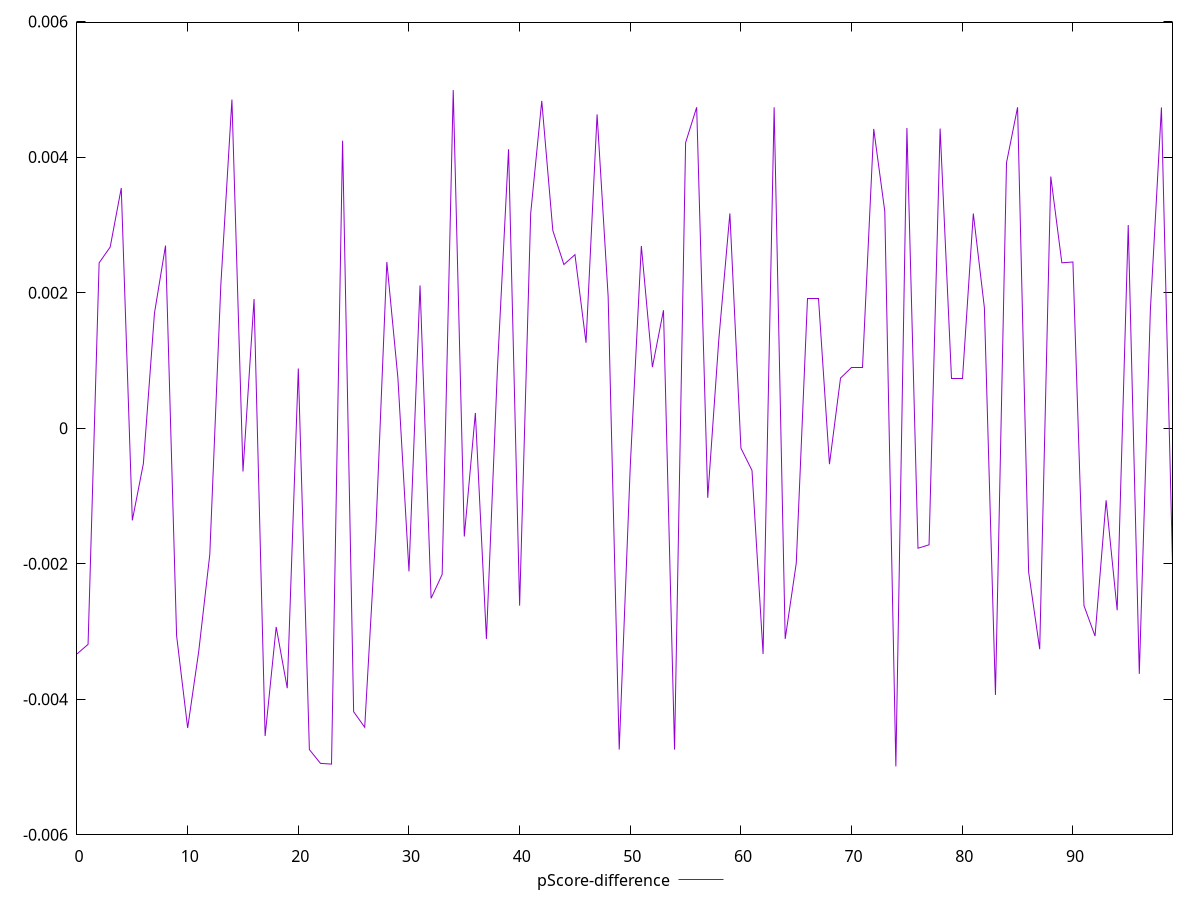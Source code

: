 reset

$pScoreDifference <<EOF
0 -0.003332639551823391
1 -0.0031903414363009253
2 0.0024401089284055155
3 0.0026733306018699166
4 0.0035434397538525175
5 -0.001361161104502795
6 -0.0005215202284327702
7 0.0016958913913773799
8 0.002694026283194373
9 -0.0030620490282585733
10 -0.004425879745072428
11 -0.0032956438670757038
12 -0.0018655301831991544
13 0.0021211863968166877
14 0.004849917294636574
15 -0.0006399899192193192
16 0.0019046608285416822
17 -0.00454348367413604
18 -0.0029340113921257904
19 -0.0038381756806343814
20 0.0008801255771768712
21 -0.004744273855194714
22 -0.004947473023584892
23 -0.00495851970348371
24 0.0042425396099645685
25 -0.004185577301643151
26 -0.0044146714803489084
27 -0.0015416573094776398
28 0.0024519953997027555
29 0.0007394987150604049
30 -0.0021143580674420903
31 0.0021068283815417477
32 -0.0025121189126294796
33 -0.002158887230163442
34 0.004989833361463414
35 -0.0015991568719105898
36 0.00022429562480452692
37 -0.003110695421408516
38 0.0009006821352499639
39 0.004115649534549015
40 -0.002619846704967066
41 0.0031692315882868582
42 0.0048293646676002
43 0.002916881858012421
44 0.002414687309442942
45 0.0025603683378560005
46 0.0012604723782759786
47 0.004630554463607051
48 0.0019411147707906196
49 -0.004744273855194714
50 -0.0005565054494526267
51 0.002688880070929045
52 0.0009006821352509631
53 0.0017396427146764148
54 -0.004744273855194714
55 0.004213865293830055
56 0.004735383410851224
57 -0.0010283008644264013
58 0.001307353208172768
59 0.0031692315882868582
60 -0.0002953217875051317
61 -0.0006243663310789849
62 -0.003332639551823391
63 0.004735383410851224
64 -0.003110695421408516
65 -0.0019927595296943545
66 0.0019112530226622626
67 0.0019112530226631508
68 -0.0005319680474382693
69 0.0007394987150604049
70 0.0009006821352499639
71 0.0009006821352518513
72 0.004415985010188694
73 0.0031997483683204875
74 -0.0049921046513737855
75 0.004429529362318996
76 -0.0017723517061175587
77 -0.0017223125257456173
78 0.004422003973063804
79 0.0007394987150604049
80 0.0007394987150604049
81 0.0031673203601162436
82 0.0017780743968621726
83 -0.003937667790439914
84 0.0039175349038543805
85 0.0047353834108493364
86 -0.002124964016792519
87 -0.003262621808160504
88 0.003713491123283452
89 0.0024401089284055155
90 0.0024519953997027555
91 -0.002619846704967066
92 -0.003068911580975886
93 -0.0010649989494256884
94 -0.002688014418639084
95 0.0029982565389008453
96 -0.0036267325539719453
97 0.0017396427146764148
98 0.004733756469878281
99 -0.0019927595296943545
EOF

set key outside below
set xrange [0:99]
set yrange [-0.0059921046513737855:0.005989833361463414]
set trange [-0.0059921046513737855:0.005989833361463414]
set terminal svg size 640, 500 enhanced background rgb 'white'
set output "reprap/total-blocking-time/samples/pages+cached/pScore-difference/values.svg"

plot $pScoreDifference title "pScore-difference" with line

reset
